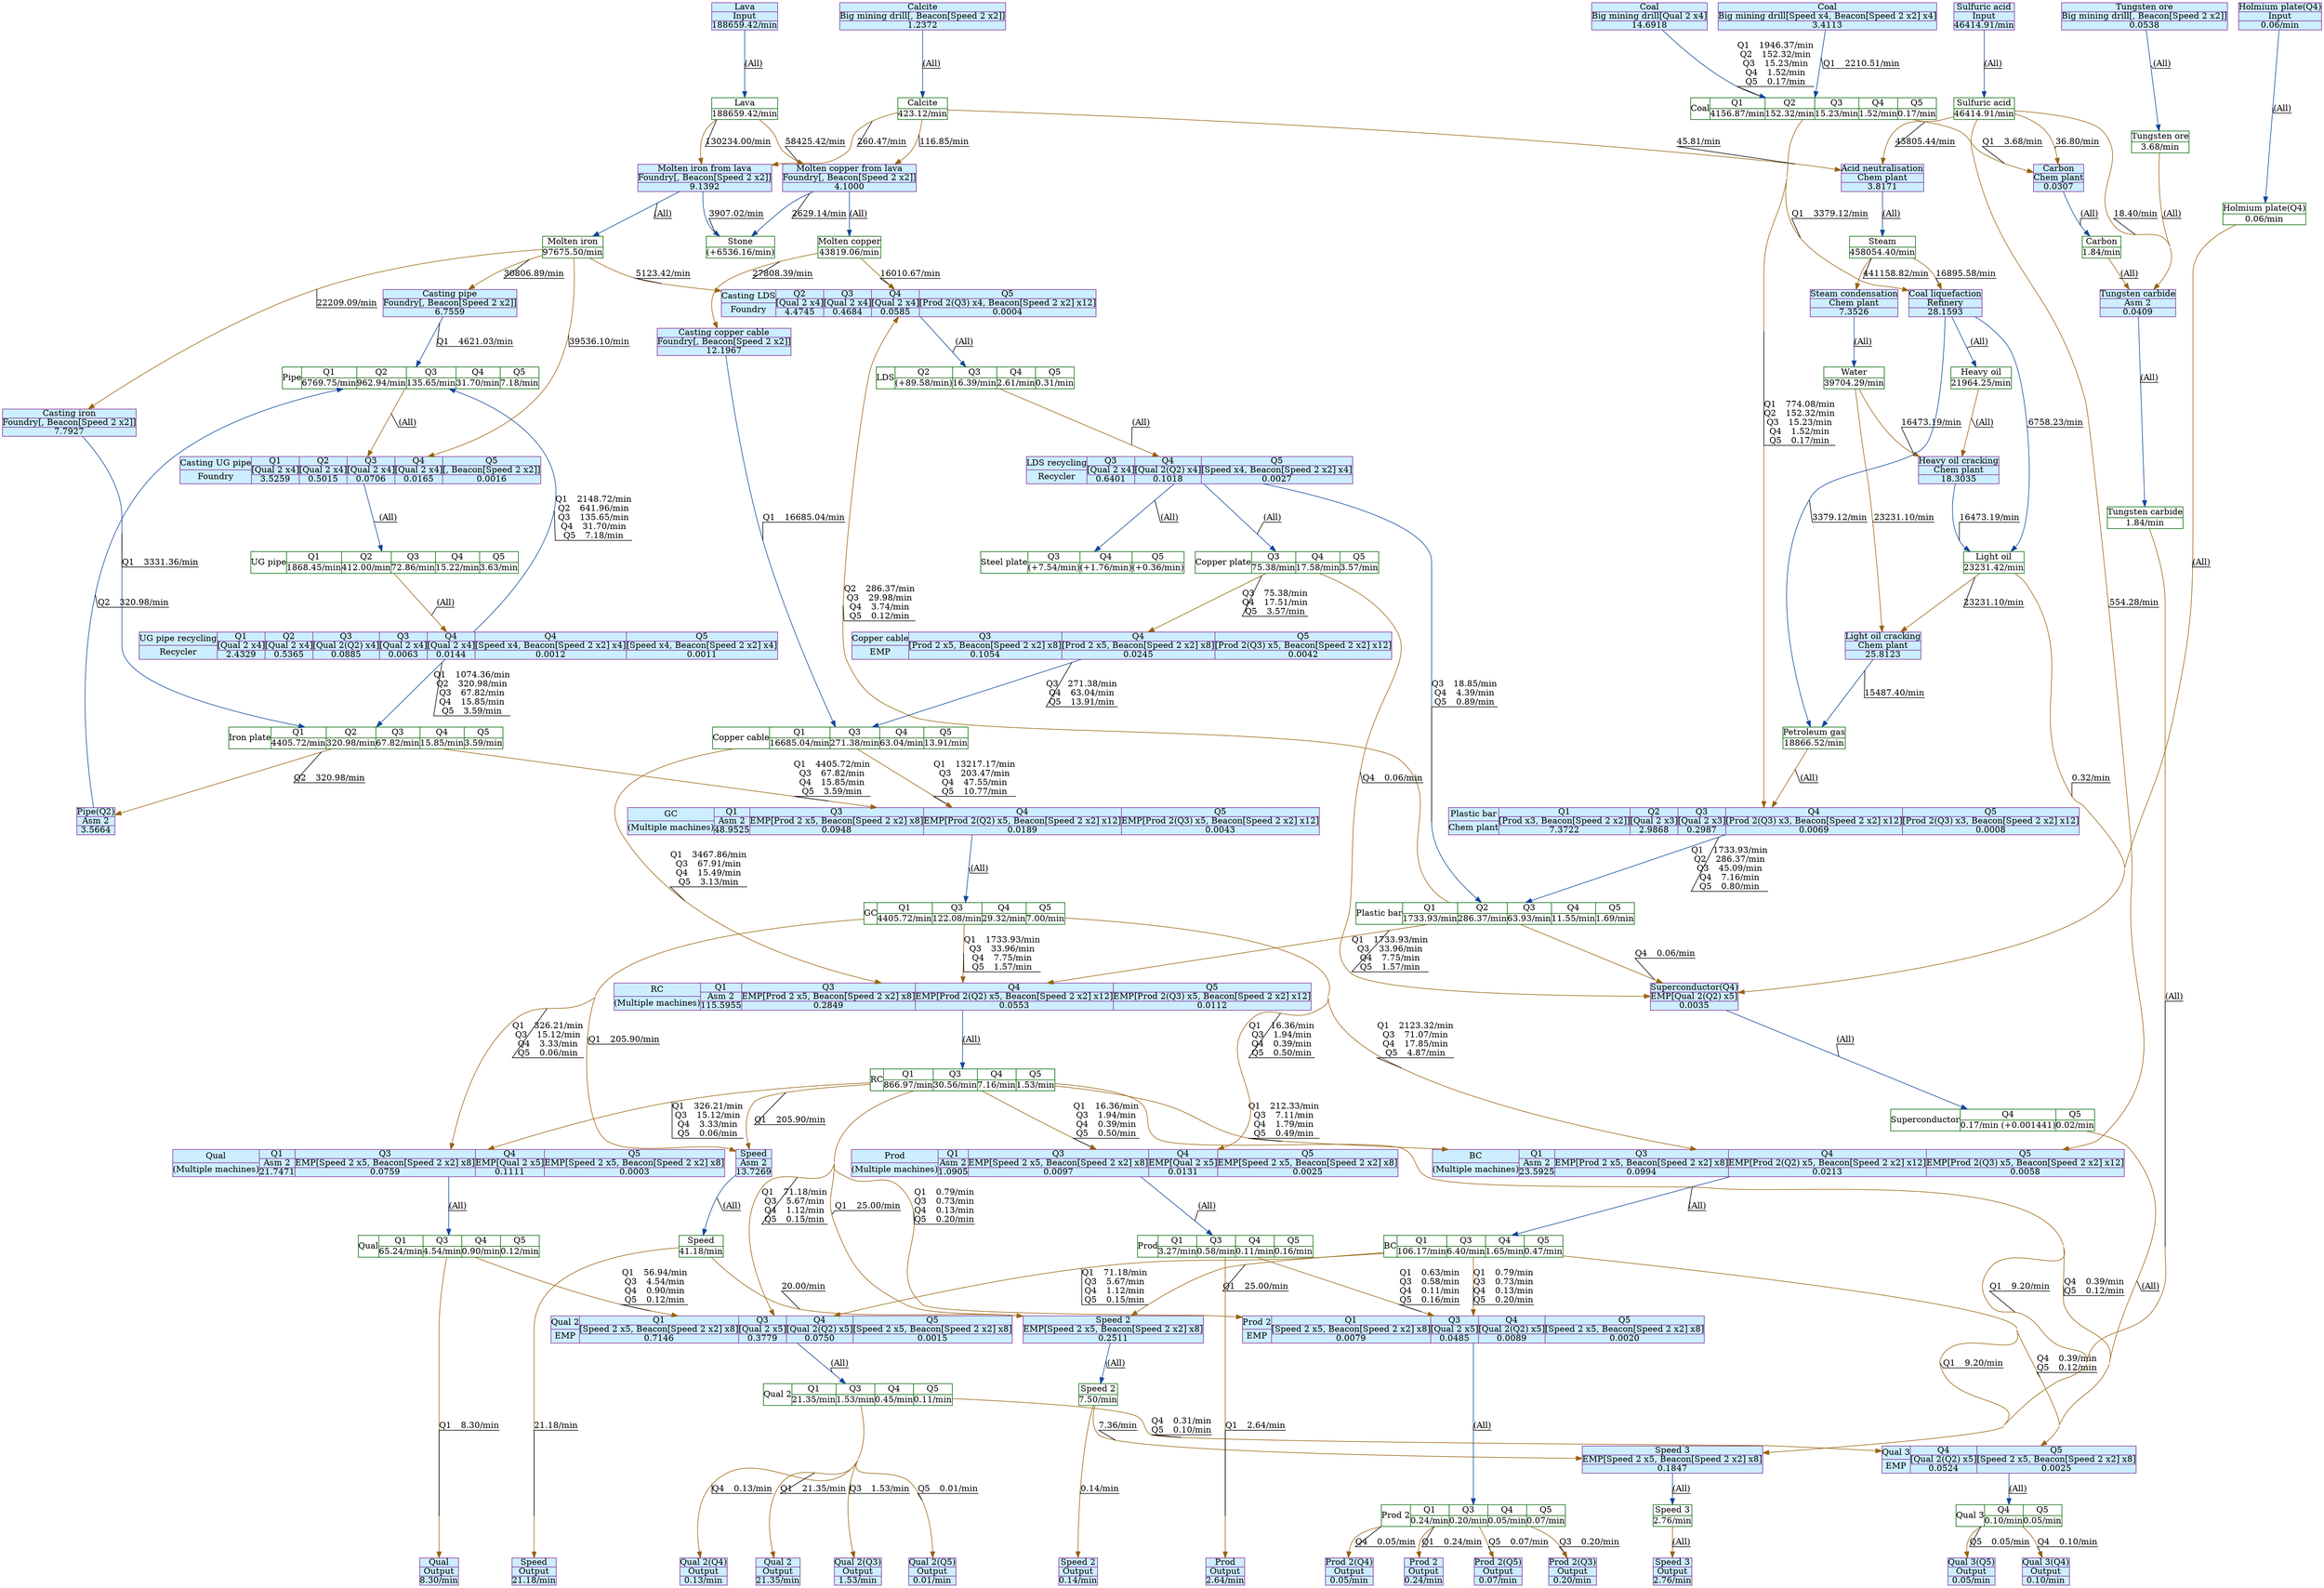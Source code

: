 digraph {
    layout="dot"
    concentrate=true
    node [shape="record"; margin=0]
    edge [decorate=true]
    0 [color="#006400"; label="{Molten iron|97675.50/min}"]
    1 [color="#006400"; label="{Petroleum gas|18866.52/min}"]
    2 [color="#006400"; label="{Water|39704.29/min}"]
    3 [color="#006400"; label="{Light oil|23231.42/min}"]
    4 [color="#006400"; label="{Molten copper|43819.06/min}"]
    5 [color="#006400"; label="{Tungsten ore|3.68/min}"]
    6 [color="#006400"; label="{Calcite|423.12/min}"]
    7 [color="#006400"; label="{Lava|188659.42/min}"]
    8 [color="#006400"; label="{Stone|(+6536.16/min)}"]
    9 [color="#006400"; label="{Heavy oil|21964.25/min}"]
    10 [color="#006400"; label="{Steam|458054.40/min}"]
    11 [color="#006400"; label="{Holmium plate(Q4)|0.06/min}"]
    12 [color="#006400"; label="{Sulfuric acid|46414.91/min}"]
    13 [color="#006400"; label="{Speed 2|7.50/min}"]
    14 [color="#006400"; label="{Speed|41.18/min}"]
    15 [color="#006400"; label="{Tungsten carbide|1.84/min}"]
    16 [color="#006400"; label="{Speed 3|2.76/min}"]
    17 [color="#006400"; label="{Carbon|1.84/min}"]
    18 [style="filled"; color="#842e99"; fillcolor="#cceeff"; label="{Light oil cracking|Chem plant|25.8123}"]
    19 [style="filled"; color="#842e99"; fillcolor="#cceeff"; label="{Tungsten ore|Big mining drill[, Beacon[Speed 2 x2]]|0.0538}"]
    20 [style="filled"; color="#842e99"; fillcolor="#cceeff"; label="{Molten copper from lava|Foundry[, Beacon[Speed 2 x2]]|4.1000}"]
    21 [style="filled"; color="#842e99"; fillcolor="#cceeff"; label="{Coal liquefaction|Refinery|28.1593}"]
    22 [style="filled"; color="#842e99"; fillcolor="#cceeff"; label="{Superconductor(Q4)|EMP[Qual 2(Q2) x5]|0.0035}"]
    23 [style="filled"; color="#842e99"; fillcolor="#cceeff"; label="{Pipe(Q2)|Asm 2|3.5664}"]
    24 [style="filled"; color="#842e99"; fillcolor="#cceeff"; label="{Sulfuric acid|Input|46414.91/min}"]
    25 [style="filled"; color="#842e99"; fillcolor="#cceeff"; label="{Steam condensation|Chem plant|7.3526}"]
    26 [style="filled"; color="#842e99"; fillcolor="#cceeff"; label="{Casting copper cable|Foundry[, Beacon[Speed 2 x2]]|12.1967}"]
    27 [style="filled"; color="#842e99"; fillcolor="#cceeff"; label="{Prod 2(Q4)|Output|0.05/min}"]
    28 [style="filled"; color="#842e99"; fillcolor="#cceeff"; label="{Speed 2|EMP[Speed 2 x5, Beacon[Speed 2 x2] x8]|0.2511}"]
    29 [style="filled"; color="#842e99"; fillcolor="#cceeff"; label="{Qual 2(Q4)|Output|0.13/min}"]
    30 [style="filled"; color="#842e99"; fillcolor="#cceeff"; label="{Qual 2|Output|21.35/min}"]
    31 [style="filled"; color="#842e99"; fillcolor="#cceeff"; label="{Prod 2|Output|0.24/min}"]
    32 [style="filled"; color="#842e99"; fillcolor="#cceeff"; label="{Speed|Output|21.18/min}"]
    33 [style="filled"; color="#842e99"; fillcolor="#cceeff"; label="{Casting pipe|Foundry[, Beacon[Speed 2 x2]]|6.7559}"]
    34 [style="filled"; color="#842e99"; fillcolor="#cceeff"; label="{Acid neutralisation|Chem plant|3.8171}"]
    35 [style="filled"; color="#842e99"; fillcolor="#cceeff"; label="{Prod 2(Q5)|Output|0.07/min}"]
    36 [style="filled"; color="#842e99"; fillcolor="#cceeff"; label="{Prod 2(Q3)|Output|0.20/min}"]
    37 [style="filled"; color="#842e99"; fillcolor="#cceeff"; label="{Coal|Big mining drill[Qual 2 x4]|14.6918}"]
    38 [style="filled"; color="#842e99"; fillcolor="#cceeff"; label="{Qual 3(Q4)|Output|0.10/min}"]
    39 [style="filled"; color="#842e99"; fillcolor="#cceeff"; label="{Prod|Output|2.64/min}"]
    40 [style="filled"; color="#842e99"; fillcolor="#cceeff"; label="{Speed 3|EMP[Speed 2 x5, Beacon[Speed 2 x2] x8]|0.1847}"]
    41 [style="filled"; color="#842e99"; fillcolor="#cceeff"; label="{Holmium plate(Q4)|Input|0.06/min}"]
    42 [style="filled"; color="#842e99"; fillcolor="#cceeff"; label="{Qual|Output|8.30/min}"]
    43 [style="filled"; color="#842e99"; fillcolor="#cceeff"; label="{Casting iron|Foundry[, Beacon[Speed 2 x2]]|7.7927}"]
    44 [style="filled"; color="#842e99"; fillcolor="#cceeff"; label="{Carbon|Chem plant|0.0307}"]
    45 [style="filled"; color="#842e99"; fillcolor="#cceeff"; label="{Speed 2|Output|0.14/min}"]
    46 [style="filled"; color="#842e99"; fillcolor="#cceeff"; label="{Molten iron from lava|Foundry[, Beacon[Speed 2 x2]]|9.1392}"]
    47 [style="filled"; color="#842e99"; fillcolor="#cceeff"; label="{Tungsten carbide|Asm 2|0.0409}"]
    48 [style="filled"; color="#842e99"; fillcolor="#cceeff"; label="{Lava|Input|188659.42/min}"]
    49 [style="filled"; color="#842e99"; fillcolor="#cceeff"; label="{Qual 2(Q3)|Output|1.53/min}"]
    50 [style="filled"; color="#842e99"; fillcolor="#cceeff"; label="{Coal|Big mining drill[Speed x4, Beacon[Speed 2 x2] x4]|3.4113}"]
    51 [style="filled"; color="#842e99"; fillcolor="#cceeff"; label="{Qual 3(Q5)|Output|0.05/min}"]
    52 [style="filled"; color="#842e99"; fillcolor="#cceeff"; label="{Speed|Asm 2|13.7269}"]
    53 [style="filled"; color="#842e99"; fillcolor="#cceeff"; label="{Speed 3|Output|2.76/min}"]
    54 [style="filled"; color="#842e99"; fillcolor="#cceeff"; label="{Qual 2(Q5)|Output|0.01/min}"]
    55 [style="filled"; color="#842e99"; fillcolor="#cceeff"; label="{Calcite|Big mining drill[, Beacon[Speed 2 x2]]|1.2372}"]
    56 [style="filled"; color="#842e99"; fillcolor="#cceeff"; label="{Heavy oil cracking|Chem plant|18.3035}"]
    57 [color="#006400"; label="{BC}|{Q1|106.17/min}|{Q3|6.40/min}|{Q4|1.65/min}|{Q5|0.47/min}"]
    58 [color="#006400"; label="{RC}|{Q1|866.97/min}|{Q3|30.56/min}|{Q4|7.16/min}|{Q5|1.53/min}"]
    59 [color="#006400"; label="{Qual}|{Q1|65.24/min}|{Q3|4.54/min}|{Q4|0.90/min}|{Q5|0.12/min}"]
    60 [color="#006400"; label="{Qual 2}|{Q1|21.35/min}|{Q3|1.53/min}|{Q4|0.45/min}|{Q5|0.11/min}"]
    61 [color="#006400"; label="{Iron plate}|{Q1|4405.72/min}|{Q2|320.98/min}|{Q3|67.82/min}|{Q4|15.85/min}|{Q5|3.59/min}"]
    62 [color="#006400"; label="{GC}|{Q1|4405.72/min}|{Q3|122.08/min}|{Q4|29.32/min}|{Q5|7.00/min}"]
    63 [color="#006400"; label="{Copper cable}|{Q1|16685.04/min}|{Q3|271.38/min}|{Q4|63.04/min}|{Q5|13.91/min}"]
    64 [color="#006400"; label="{Pipe}|{Q1|6769.75/min}|{Q2|962.94/min}|{Q3|135.65/min}|{Q4|31.70/min}|{Q5|7.18/min}"]
    65 [color="#006400"; label="{UG pipe}|{Q1|1868.45/min}|{Q2|412.00/min}|{Q3|72.86/min}|{Q4|15.22/min}|{Q5|3.63/min}"]
    66 [color="#006400"; label="{Prod}|{Q1|3.27/min}|{Q3|0.58/min}|{Q4|0.11/min}|{Q5|0.16/min}"]
    67 [color="#006400"; label="{LDS}|{Q2|(+89.58/min)}|{Q3|16.39/min}|{Q4|2.61/min}|{Q5|0.31/min}"]
    68 [color="#006400"; label="{Plastic bar}|{Q1|1733.93/min}|{Q2|286.37/min}|{Q3|63.93/min}|{Q4|11.55/min}|{Q5|1.69/min}"]
    69 [color="#006400"; label="{Coal}|{Q1|4156.87/min}|{Q2|152.32/min}|{Q3|15.23/min}|{Q4|1.52/min}|{Q5|0.17/min}"]
    70 [color="#006400"; label="{Superconductor}|{Q4|0.17/min (+0.001441)}|{Q5|0.02/min}"]
    71 [color="#006400"; label="{Copper plate}|{Q3|75.38/min}|{Q4|17.58/min}|{Q5|3.57/min}"]
    72 [color="#006400"; label="{Prod 2}|{Q1|0.24/min}|{Q3|0.20/min}|{Q4|0.05/min}|{Q5|0.07/min}"]
    73 [color="#006400"; label="{Steel plate}|{Q3|(+7.54/min)}|{Q4|(+1.76/min)}|{Q5|(+0.36/min)}"]
    74 [color="#006400"; label="{Qual 3}|{Q4|0.10/min}|{Q5|0.05/min}"]
    75 [style="filled"; color="#842e99"; fillcolor="#cceeff"; label="{Qual 2|EMP}|{Q1|[Speed 2 x5, Beacon[Speed 2 x2] x8]|0.7146}|{Q3|[Qual 2 x5]|0.3779}|{Q4|[Qual 2(Q2) x5]|0.0750}|{Q5|[Speed 2 x5, Beacon[Speed 2 x2] x8]|0.0015}"; shape="record"]
    76 [style="filled"; color="#842e99"; fillcolor="#cceeff"; label="{GC|(Multiple machines)}|{Q1|Asm 2|48.9525}|{Q3|EMP[Prod 2 x5, Beacon[Speed 2 x2] x8]|0.0948}|{Q4|EMP[Prod 2(Q2) x5, Beacon[Speed 2 x2] x12]|0.0189}|{Q5|EMP[Prod 2(Q3) x5, Beacon[Speed 2 x2] x12]|0.0043}"; shape="record"]
    77 [style="filled"; color="#842e99"; fillcolor="#cceeff"; label="{Casting UG pipe|Foundry}|{Q1|[Qual 2 x4]|3.5259}|{Q2|[Qual 2 x4]|0.5015}|{Q3|[Qual 2 x4]|0.0706}|{Q4|[Qual 2 x4]|0.0165}|{Q5|[, Beacon[Speed 2 x2]]|0.0016}"; shape="record"]
    78 [style="filled"; color="#842e99"; fillcolor="#cceeff"; label="{UG pipe recycling|Recycler}|{Q1|[Qual 2 x4]|2.4329}|{Q2|[Qual 2 x4]|0.5365}|{Q3|[Qual 2(Q2) x4]|0.0885}|{Q3|[Qual 2 x4]|0.0063}|{Q4|[Qual 2 x4]|0.0144}|{Q4|[Speed x4, Beacon[Speed 2 x2] x4]|0.0012}|{Q5|[Speed x4, Beacon[Speed 2 x2] x4]|0.0011}"; shape="record"]
    79 [style="filled"; color="#842e99"; fillcolor="#cceeff"; label="{Prod|(Multiple machines)}|{Q1|Asm 2|1.0905}|{Q3|EMP[Speed 2 x5, Beacon[Speed 2 x2] x8]|0.0097}|{Q4|EMP[Qual 2 x5]|0.0131}|{Q5|EMP[Speed 2 x5, Beacon[Speed 2 x2] x8]|0.0025}"; shape="record"]
    80 [style="filled"; color="#842e99"; fillcolor="#cceeff"; label="{Casting LDS|Foundry}|{Q2|[Qual 2 x4]|4.4745}|{Q3|[Qual 2 x4]|0.4684}|{Q4|[Qual 2 x4]|0.0585}|{Q5|[Prod 2(Q3) x4, Beacon[Speed 2 x2] x12]|0.0004}"; shape="record"]
    81 [style="filled"; color="#842e99"; fillcolor="#cceeff"; label="{RC|(Multiple machines)}|{Q1|Asm 2|115.5955}|{Q3|EMP[Prod 2 x5, Beacon[Speed 2 x2] x8]|0.2849}|{Q4|EMP[Prod 2(Q2) x5, Beacon[Speed 2 x2] x12]|0.0553}|{Q5|EMP[Prod 2(Q3) x5, Beacon[Speed 2 x2] x12]|0.0112}"; shape="record"]
    82 [style="filled"; color="#842e99"; fillcolor="#cceeff"; label="{Plastic bar|Chem plant}|{Q1|[Prod x3, Beacon[Speed 2 x2]]|7.3722}|{Q2|[Qual 2 x3]|2.9868}|{Q3|[Qual 2 x3]|0.2987}|{Q4|[Prod 2(Q3) x3, Beacon[Speed 2 x2] x12]|0.0069}|{Q5|[Prod 2(Q3) x3, Beacon[Speed 2 x2] x12]|0.0008}"; shape="record"]
    83 [style="filled"; color="#842e99"; fillcolor="#cceeff"; label="{Qual|(Multiple machines)}|{Q1|Asm 2|21.7471}|{Q3|EMP[Speed 2 x5, Beacon[Speed 2 x2] x8]|0.0759}|{Q4|EMP[Qual 2 x5]|0.1111}|{Q5|EMP[Speed 2 x5, Beacon[Speed 2 x2] x8]|0.0003}"; shape="record"]
    84 [style="filled"; color="#842e99"; fillcolor="#cceeff"; label="{Prod 2|EMP}|{Q1|[Speed 2 x5, Beacon[Speed 2 x2] x8]|0.0079}|{Q3|[Qual 2 x5]|0.0485}|{Q4|[Qual 2(Q2) x5]|0.0089}|{Q5|[Speed 2 x5, Beacon[Speed 2 x2] x8]|0.0020}"; shape="record"]
    85 [style="filled"; color="#842e99"; fillcolor="#cceeff"; label="{LDS recycling|Recycler}|{Q3|[Qual 2 x4]|0.6401}|{Q4|[Qual 2(Q2) x4]|0.1018}|{Q5|[Speed x4, Beacon[Speed 2 x2] x4]|0.0027}"; shape="record"]
    86 [style="filled"; color="#842e99"; fillcolor="#cceeff"; label="{BC|(Multiple machines)}|{Q1|Asm 2|23.5925}|{Q3|EMP[Prod 2 x5, Beacon[Speed 2 x2] x8]|0.0994}|{Q4|EMP[Prod 2(Q2) x5, Beacon[Speed 2 x2] x12]|0.0213}|{Q5|EMP[Prod 2(Q3) x5, Beacon[Speed 2 x2] x12]|0.0058}"; shape="record"]
    87 [style="filled"; color="#842e99"; fillcolor="#cceeff"; label="{Copper cable|EMP}|{Q3|[Prod 2 x5, Beacon[Speed 2 x2] x8]|0.1054}|{Q4|[Prod 2 x5, Beacon[Speed 2 x2] x8]|0.0245}|{Q5|[Prod 2(Q3) x5, Beacon[Speed 2 x2] x12]|0.0042}"; shape="record"]
    88 [style="filled"; color="#842e99"; fillcolor="#cceeff"; label="{Qual 3|EMP}|{Q4|[Qual 2(Q2) x5]|0.0524}|{Q5|[Speed 2 x5, Beacon[Speed 2 x2] x8]|0.0025}"; shape="record"]
    0 -> 33 [color="#99620f"; label="30806.89/min
"]
    0 -> 43 [color="#99620f"; label="22209.09/min
"]
    0 -> 77 [color="#99620f"; label="39536.10/min
"]
    0 -> 80 [color="#99620f"; label="5123.42/min
"]
    1 -> 82 [color="#99620f"; label="(All)"]
    2 -> 18 [color="#99620f"; label="23231.10/min
"]
    2 -> 56 [color="#99620f"; label="16473.19/min
"]
    3 -> 18 [color="#99620f"; label="23231.10/min
"]
    3 -> 22 [color="#99620f"; label="0.32/min
"]
    4 -> 26 [color="#99620f"; label="27808.39/min
"]
    4 -> 80 [color="#99620f"; label="16010.67/min
"]
    5 -> 47 [color="#99620f"; label="(All)"]
    6 -> 20 [color="#99620f"; label="116.85/min
"]
    6 -> 34 [color="#99620f"; label="45.81/min
"]
    6 -> 46 [color="#99620f"; label="260.47/min
"]
    7 -> 20 [color="#99620f"; label="58425.42/min
"]
    7 -> 46 [color="#99620f"; label="130234.00/min
"]
    9 -> 56 [color="#99620f"; label="(All)"]
    10 -> 21 [color="#99620f"; label="16895.58/min
"]
    10 -> 25 [color="#99620f"; label="441158.82/min
"]
    11 -> 22 [color="#99620f"; label="(All)"]
    12 -> 34 [color="#99620f"; label="45805.44/min
"]
    12 -> 44 [color="#99620f"; label="36.80/min
"]
    12 -> 47 [color="#99620f"; label="18.40/min
"]
    12 -> 86 [color="#99620f"; label="554.28/min
"]
    13 -> 40 [color="#99620f"; label="7.36/min
"]
    13 -> 45 [color="#99620f"; label="0.14/min
"]
    14 -> 28 [color="#99620f"; label="20.00/min
"]
    14 -> 32 [color="#99620f"; label="21.18/min
"]
    15 -> 40 [color="#99620f"; label="(All)"]
    16 -> 53 [color="#99620f"; label="(All)"]
    17 -> 47 [color="#99620f"; label="(All)"]
    18 -> 1 [color="#0f4699"; label="15487.40/min
"]
    19 -> 5 [color="#0f4699"; label="(All)"]
    20 -> 8 [color="#0f4699"; label="2629.14/min
"]
    20 -> 4 [color="#0f4699"; label="(All)"]
    21 -> 1 [color="#0f4699"; label="3379.12/min
"]
    21 -> 3 [color="#0f4699"; label="6758.23/min
"]
    21 -> 9 [color="#0f4699"; label="(All)"]
    22 -> 70 [color="#0f4699"; label="(All)"]
    23 -> 64 [color="#0f4699"; label="Q2	320.98/min
"]
    24 -> 12 [color="#0f4699"; label="(All)"]
    25 -> 2 [color="#0f4699"; label="(All)"]
    26 -> 63 [color="#0f4699"; label="Q1	16685.04/min
"]
    28 -> 13 [color="#0f4699"; label="(All)"]
    33 -> 64 [color="#0f4699"; label="Q1	4621.03/min
"]
    34 -> 10 [color="#0f4699"; label="(All)"]
    37 -> 69 [color="#0f4699"; label="Q1	1946.37/min
Q2	152.32/min
Q3	15.23/min
Q4	1.52/min
Q5	0.17/min
"]
    40 -> 16 [color="#0f4699"; label="(All)"]
    41 -> 11 [color="#0f4699"; label="(All)"]
    43 -> 61 [color="#0f4699"; label="Q1	3331.36/min
"]
    44 -> 17 [color="#0f4699"; label="(All)"]
    46 -> 8 [color="#0f4699"; label="3907.02/min
"]
    46 -> 0 [color="#0f4699"; label="(All)"]
    47 -> 15 [color="#0f4699"; label="(All)"]
    48 -> 7 [color="#0f4699"; label="(All)"]
    50 -> 69 [color="#0f4699"; label="Q1	2210.51/min
"]
    52 -> 14 [color="#0f4699"; label="(All)"]
    55 -> 6 [color="#0f4699"; label="(All)"]
    56 -> 3 [color="#0f4699"; label="16473.19/min
"]
    57 -> 28 [color="#99620f"; label="Q1	25.00/min
"]
    57 -> 40 [color="#99620f"; label="Q1	9.20/min
"]
    57 -> 75 [color="#99620f"; label="Q1	71.18/min
Q3	5.67/min
Q4	1.12/min
Q5	0.15/min
"]
    57 -> 84 [color="#99620f"; label="Q1	0.79/min
Q3	0.73/min
Q4	0.13/min
Q5	0.20/min
"]
    57 -> 88 [color="#99620f"; label="Q4	0.39/min
Q5	0.12/min
"]
    58 -> 28 [color="#99620f"; label="Q1	25.00/min
"]
    58 -> 40 [color="#99620f"; label="Q1	9.20/min
"]
    58 -> 52 [color="#99620f"; label="Q1	205.90/min
"]
    58 -> 75 [color="#99620f"; label="Q1	71.18/min
Q3	5.67/min
Q4	1.12/min
Q5	0.15/min
"]
    58 -> 79 [color="#99620f"; label="Q1	16.36/min
Q3	1.94/min
Q4	0.39/min
Q5	0.50/min
"]
    58 -> 83 [color="#99620f"; label="Q1	326.21/min
Q3	15.12/min
Q4	3.33/min
Q5	0.06/min
"]
    58 -> 84 [color="#99620f"; label="Q1	0.79/min
Q3	0.73/min
Q4	0.13/min
Q5	0.20/min
"]
    58 -> 86 [color="#99620f"; label="Q1	212.33/min
Q3	7.11/min
Q4	1.79/min
Q5	0.49/min
"]
    58 -> 88 [color="#99620f"; label="Q4	0.39/min
Q5	0.12/min
"]
    59 -> 42 [color="#99620f"; label="Q1	8.30/min
"]
    59 -> 75 [color="#99620f"; label="Q1	56.94/min
Q3	4.54/min
Q4	0.90/min
Q5	0.12/min
"]
    60 -> 54 [color="#99620f"; label="Q5	0.01/min
"]
    60 -> 30 [color="#99620f"; label="Q1	21.35/min
"]
    60 -> 29 [color="#99620f"; label="Q4	0.13/min
"]
    60 -> 49 [color="#99620f"; label="Q3	1.53/min
"]
    60 -> 88 [color="#99620f"; label="Q4	0.31/min
Q5	0.10/min
"]
    61 -> 23 [color="#99620f"; label="Q2	320.98/min
"]
    61 -> 76 [color="#99620f"; label="Q1	4405.72/min
Q3	67.82/min
Q4	15.85/min
Q5	3.59/min
"]
    62 -> 52 [color="#99620f"; label="Q1	205.90/min
"]
    62 -> 79 [color="#99620f"; label="Q1	16.36/min
Q3	1.94/min
Q4	0.39/min
Q5	0.50/min
"]
    62 -> 81 [color="#99620f"; label="Q1	1733.93/min
Q3	33.96/min
Q4	7.75/min
Q5	1.57/min
"]
    62 -> 83 [color="#99620f"; label="Q1	326.21/min
Q3	15.12/min
Q4	3.33/min
Q5	0.06/min
"]
    62 -> 86 [color="#99620f"; label="Q1	2123.32/min
Q3	71.07/min
Q4	17.85/min
Q5	4.87/min
"]
    63 -> 76 [color="#99620f"; label="Q1	13217.17/min
Q3	203.47/min
Q4	47.55/min
Q5	10.77/min
"]
    63 -> 81 [color="#99620f"; label="Q1	3467.86/min
Q3	67.91/min
Q4	15.49/min
Q5	3.13/min
"]
    64 -> 77 [color="#99620f"; label="(All)"]
    65 -> 78 [color="#99620f"; label="(All)"]
    66 -> 39 [color="#99620f"; label="Q1	2.64/min
"]
    66 -> 84 [color="#99620f"; label="Q1	0.63/min
Q3	0.58/min
Q4	0.11/min
Q5	0.16/min
"]
    67 -> 85 [color="#99620f"; label="(All)"]
    68 -> 22 [color="#99620f"; label="Q4	0.06/min
"]
    68 -> 80 [color="#99620f"; label="Q2	286.37/min
Q3	29.98/min
Q4	3.74/min
Q5	0.12/min
"]
    68 -> 81 [color="#99620f"; label="Q1	1733.93/min
Q3	33.96/min
Q4	7.75/min
Q5	1.57/min
"]
    69 -> 21 [color="#99620f"; label="Q1	3379.12/min
"]
    69 -> 44 [color="#99620f"; label="Q1	3.68/min
"]
    69 -> 82 [color="#99620f"; label="Q1	774.08/min
Q2	152.32/min
Q3	15.23/min
Q4	1.52/min
Q5	0.17/min
"]
    70 -> 88 [color="#99620f"; label="(All)"]
    71 -> 22 [color="#99620f"; label="Q4	0.06/min
"]
    71 -> 87 [color="#99620f"; label="Q3	75.38/min
Q4	17.51/min
Q5	3.57/min
"]
    72 -> 36 [color="#99620f"; label="Q3	0.20/min
"]
    72 -> 27 [color="#99620f"; label="Q4	0.05/min
"]
    72 -> 35 [color="#99620f"; label="Q5	0.07/min
"]
    72 -> 31 [color="#99620f"; label="Q1	0.24/min
"]
    74 -> 38 [color="#99620f"; label="Q4	0.10/min
"]
    74 -> 51 [color="#99620f"; label="Q5	0.05/min
"]
    75 -> 60 [color="#0f4699"; label="(All)"]
    76 -> 62 [color="#0f4699"; label="(All)"]
    77 -> 65 [color="#0f4699"; label="(All)"]
    78 -> 61 [color="#0f4699"; label="Q1	1074.36/min
Q2	320.98/min
Q3	67.82/min
Q4	15.85/min
Q5	3.59/min
"]
    78 -> 64 [color="#0f4699"; label="Q1	2148.72/min
Q2	641.96/min
Q3	135.65/min
Q4	31.70/min
Q5	7.18/min
"]
    79 -> 66 [color="#0f4699"; label="(All)"]
    80 -> 67 [color="#0f4699"; label="(All)"]
    81 -> 58 [color="#0f4699"; label="(All)"]
    82 -> 68 [color="#0f4699"; label="Q1	1733.93/min
Q2	286.37/min
Q3	45.09/min
Q4	7.16/min
Q5	0.80/min
"]
    83 -> 59 [color="#0f4699"; label="(All)"]
    84 -> 72 [color="#0f4699"; label="(All)"]
    85 -> 68 [color="#0f4699"; label="Q3	18.85/min
Q4	4.39/min
Q5	0.89/min
"]
    85 -> 71 [color="#0f4699"; label="(All)"]
    85 -> 73 [color="#0f4699"; label="(All)"]
    86 -> 57 [color="#0f4699"; label="(All)"]
    87 -> 63 [color="#0f4699"; label="Q3	271.38/min
Q4	63.04/min
Q5	13.91/min
"]
    88 -> 74 [color="#0f4699"; label="(All)"]
    subgraph {
        rank="source"
        19
        24
        37
        41
        48
        50
        55
    }
    subgraph {
        rank="sink"
        27
        29
        30
        31
        32
        35
        36
        38
        39
        42
        45
        49
        51
        53
        54
    }
}
